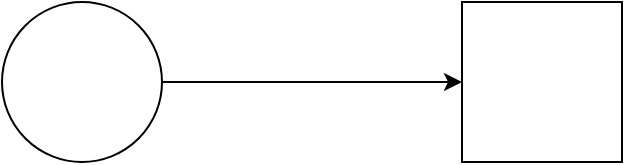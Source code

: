 <mxfile version="24.0.1" type="device">
  <diagram name="Page-1" id="ALHU9boJSzq7qAD3mDRn">
    <mxGraphModel dx="741" dy="406" grid="1" gridSize="10" guides="1" tooltips="1" connect="1" arrows="1" fold="1" page="1" pageScale="1" pageWidth="850" pageHeight="1100" math="0" shadow="0">
      <root>
        <mxCell id="0" />
        <mxCell id="1" parent="0" />
        <mxCell id="F-HoOkHhLVda9rOTIy93-1" value="" style="whiteSpace=wrap;html=1;aspect=fixed;" vertex="1" parent="1">
          <mxGeometry x="450" y="120" width="80" height="80" as="geometry" />
        </mxCell>
        <mxCell id="F-HoOkHhLVda9rOTIy93-2" value="" style="ellipse;whiteSpace=wrap;html=1;aspect=fixed;" vertex="1" parent="1">
          <mxGeometry x="220" y="120" width="80" height="80" as="geometry" />
        </mxCell>
        <mxCell id="F-HoOkHhLVda9rOTIy93-3" value="" style="endArrow=classic;html=1;rounded=0;exitX=1;exitY=0.5;exitDx=0;exitDy=0;entryX=0;entryY=0.5;entryDx=0;entryDy=0;" edge="1" parent="1" source="F-HoOkHhLVda9rOTIy93-2" target="F-HoOkHhLVda9rOTIy93-1">
          <mxGeometry width="50" height="50" relative="1" as="geometry">
            <mxPoint x="360" y="240" as="sourcePoint" />
            <mxPoint x="410" y="190" as="targetPoint" />
          </mxGeometry>
        </mxCell>
      </root>
    </mxGraphModel>
  </diagram>
</mxfile>
